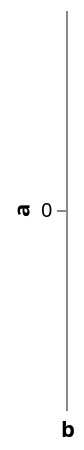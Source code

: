 {
  "$schema": "https://vega.github.io/schema/vega-lite/v3.json",
  "data": { "values":[
    {"foo": {"a": 5, "b": "abc"}, "bar": 0},
    {"foo": {"a": 6, "b": "def"}, "bar": 1},
    {"foo": {"a": 7, "b": "ghi"}, "bar": 2}
  ]},
  "transform": [
    {
      "project":{
        "fields": ["bar", "foo.a", "foo.b"],
        "as": ["bar", "a", "b"]
      }
    }
  ],
  "mark": "bar",
  "encoding": {
    "x": {
      "field": "b", "type": "ordinal"
    },
    "y": {
      "field": "a", "type": "quantitative"
    }
  }
}
